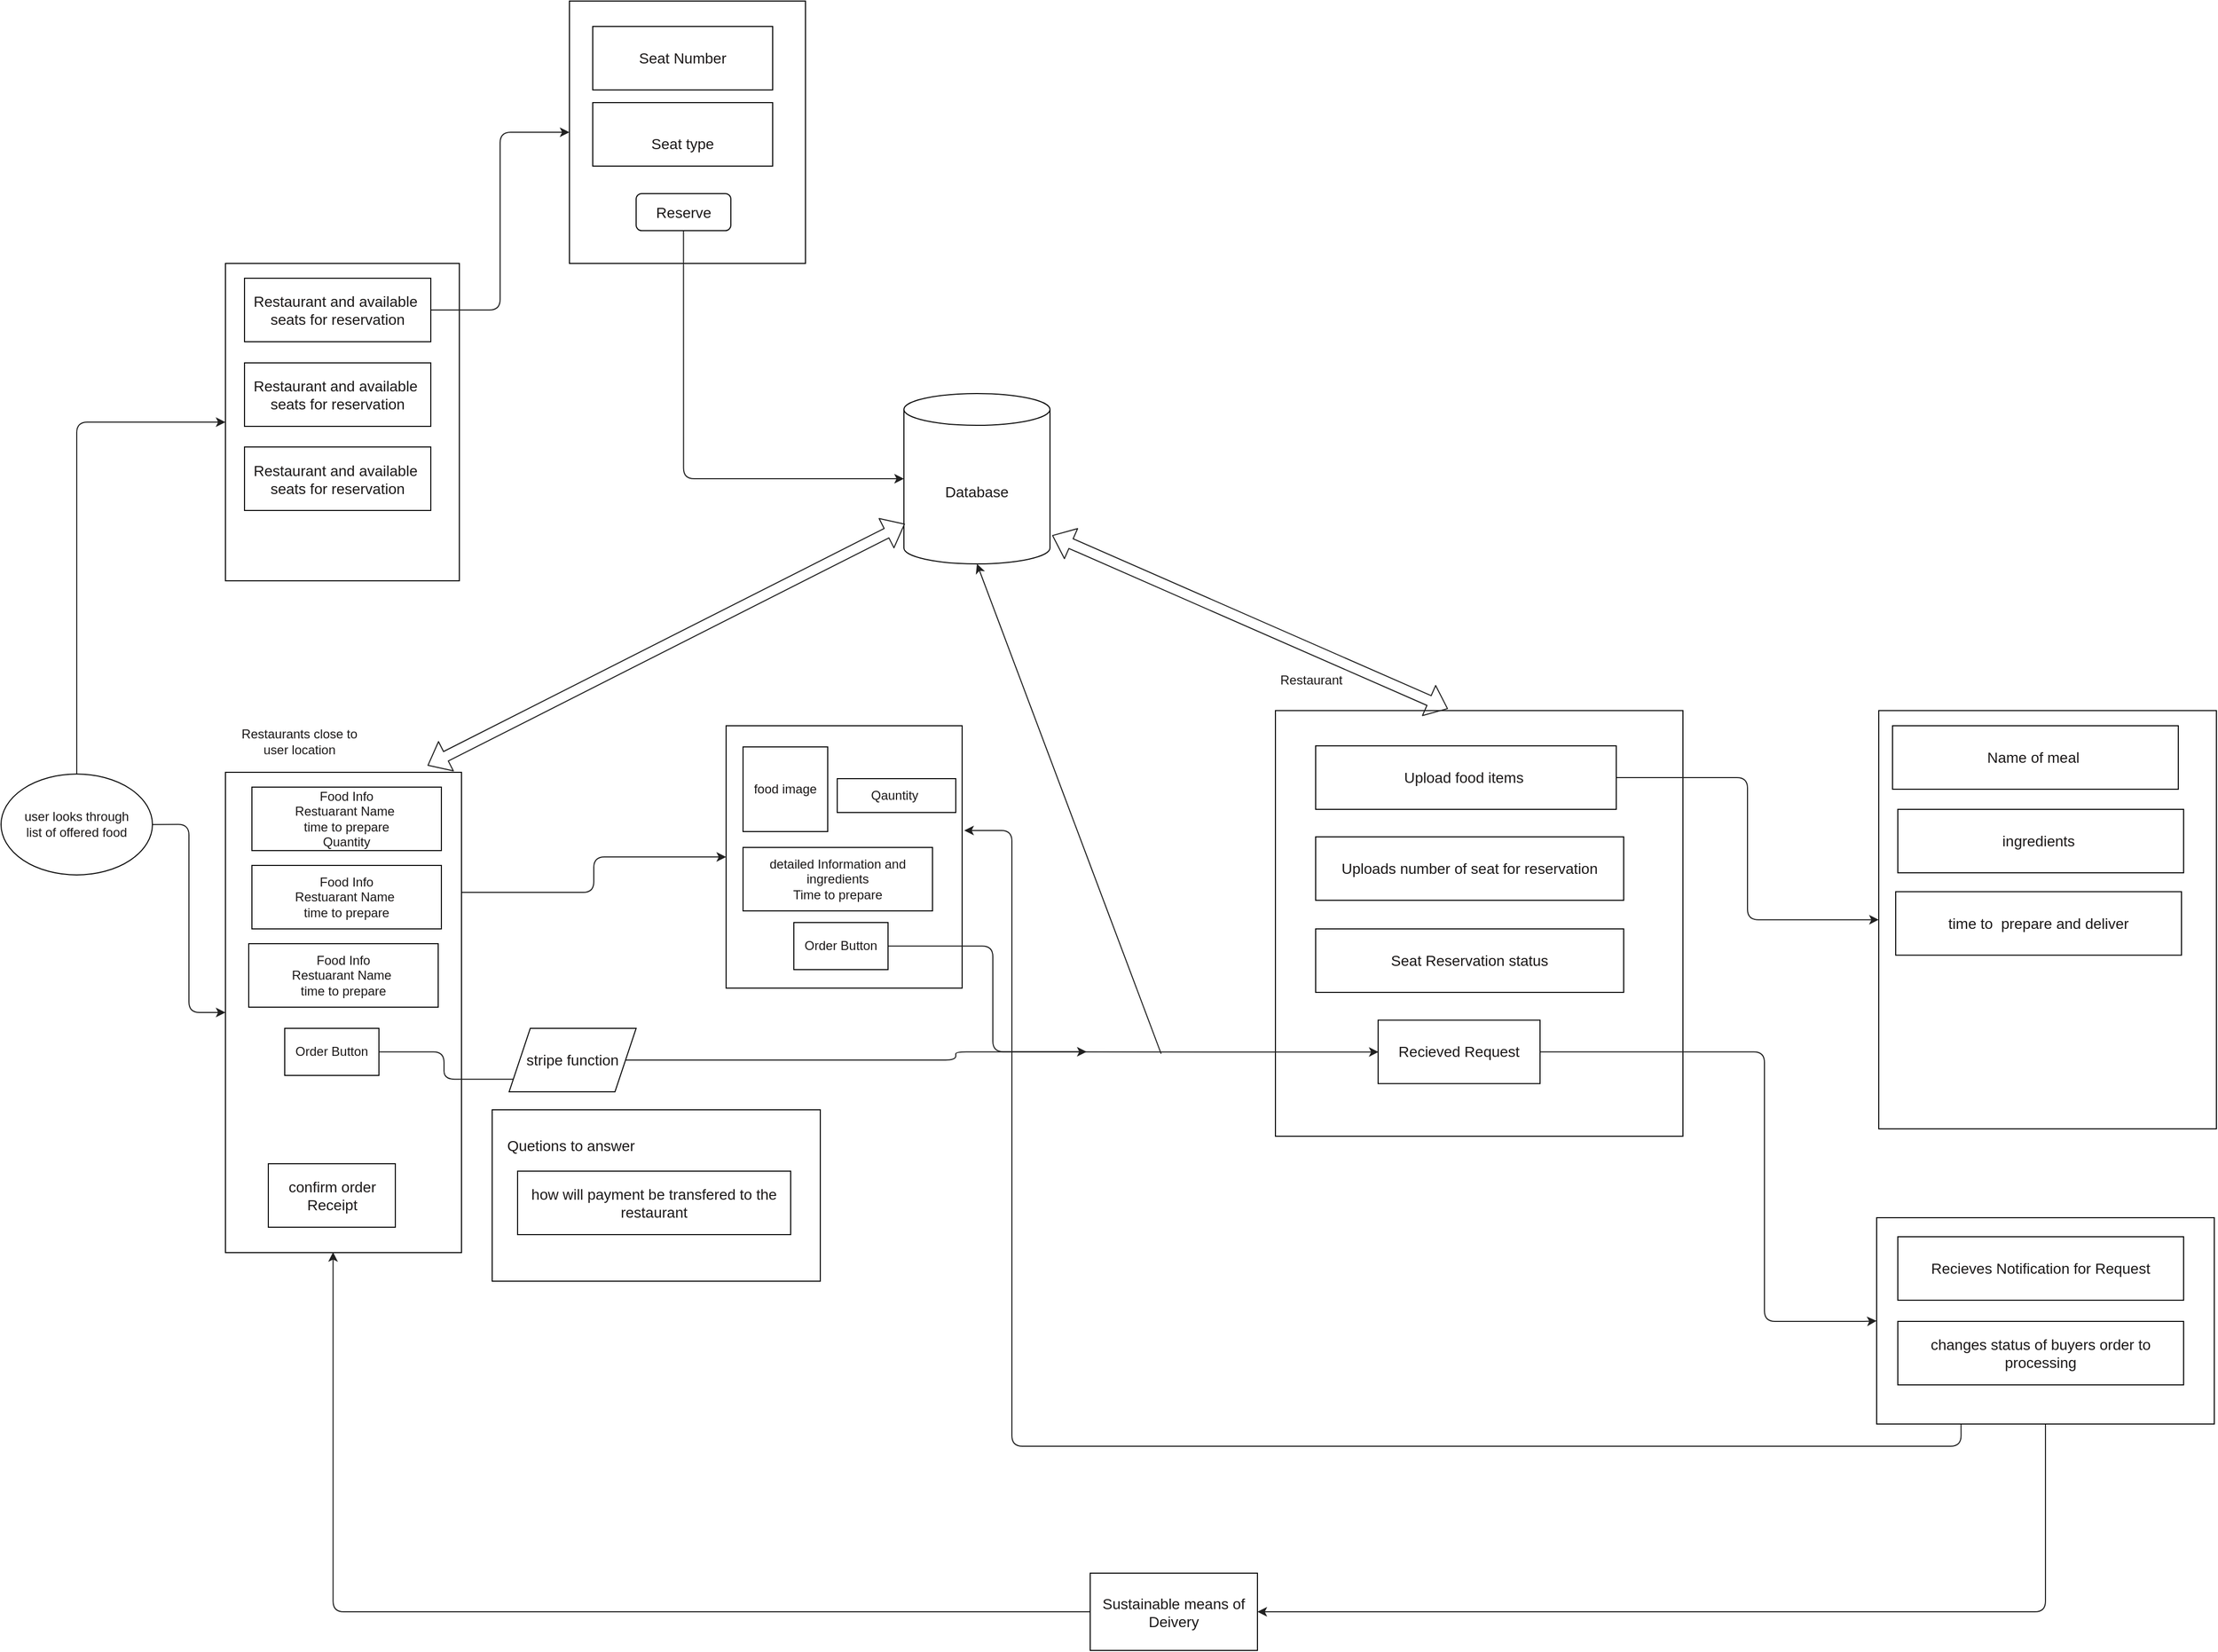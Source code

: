 <mxfile>
    <diagram id="PDvZ9loh4XmoKOorYLTp" name="Page-1">
        <mxGraphModel dx="4926" dy="4088" grid="0" gridSize="10" guides="1" tooltips="1" connect="1" arrows="1" fold="1" page="1" pageScale="1" pageWidth="850" pageHeight="1100" background="#ffffff" math="0" shadow="0">
            <root>
                <mxCell id="0"/>
                <mxCell id="1" parent="0"/>
                <mxCell id="2" value="" style="rounded=0;whiteSpace=wrap;html=1;fillColor=#FFFFFF;strokeColor=#0d0d0d;" vertex="1" parent="1">
                    <mxGeometry x="486" y="99" width="223" height="248" as="geometry"/>
                </mxCell>
                <mxCell id="6" style="edgeStyle=orthogonalEdgeStyle;html=1;exitX=1;exitY=0.5;exitDx=0;exitDy=0;entryX=0;entryY=0.5;entryDx=0;entryDy=0;strokeColor=#212121;" edge="1" parent="1" source="3" target="4">
                    <mxGeometry relative="1" as="geometry"/>
                </mxCell>
                <mxCell id="56" style="edgeStyle=orthogonalEdgeStyle;html=1;exitX=0.5;exitY=0;exitDx=0;exitDy=0;entryX=0;entryY=0.5;entryDx=0;entryDy=0;strokeColor=#212121;fontSize=14;fontColor=#1b1818;" edge="1" parent="1" source="3" target="48">
                    <mxGeometry relative="1" as="geometry"/>
                </mxCell>
                <mxCell id="3" value="&lt;font color=&quot;#1b1818&quot;&gt;user looks through &lt;br&gt;list of offered food&lt;/font&gt;" style="ellipse;whiteSpace=wrap;html=1;strokeColor=#0d0d0d;fillColor=#FFFFFF;" vertex="1" parent="1">
                    <mxGeometry x="-199" y="144.67" width="143" height="95.33" as="geometry"/>
                </mxCell>
                <mxCell id="13" style="edgeStyle=orthogonalEdgeStyle;html=1;exitX=1;exitY=0.25;exitDx=0;exitDy=0;strokeColor=#212121;fontColor=#1b1818;" edge="1" parent="1" source="4" target="2">
                    <mxGeometry relative="1" as="geometry"/>
                </mxCell>
                <mxCell id="4" value="" style="rounded=0;whiteSpace=wrap;html=1;fillColor=#FFFFFF;strokeColor=#0d0d0d;" vertex="1" parent="1">
                    <mxGeometry x="13" y="143" width="223" height="454" as="geometry"/>
                </mxCell>
                <mxCell id="7" value="Food Info&lt;br&gt;Restuarant Name&amp;nbsp;&lt;br&gt;time to prepare&lt;br&gt;Quantity" style="rounded=0;whiteSpace=wrap;html=1;strokeColor=#0d0d0d;fontColor=#1b1818;fillColor=#FFFFFF;" vertex="1" parent="1">
                    <mxGeometry x="38" y="157" width="179" height="60" as="geometry"/>
                </mxCell>
                <mxCell id="8" value="Restaurants close to user location" style="text;html=1;strokeColor=none;fillColor=none;align=center;verticalAlign=middle;whiteSpace=wrap;rounded=0;fontColor=#1b1818;" vertex="1" parent="1">
                    <mxGeometry x="15" y="99" width="136" height="30" as="geometry"/>
                </mxCell>
                <mxCell id="11" value="Food Info&lt;br&gt;Restuarant Name&amp;nbsp;&lt;br&gt;time to prepare" style="rounded=0;whiteSpace=wrap;html=1;strokeColor=#0d0d0d;fontColor=#1b1818;fillColor=#FFFFFF;" vertex="1" parent="1">
                    <mxGeometry x="38" y="231" width="179" height="60" as="geometry"/>
                </mxCell>
                <mxCell id="12" value="Food Info&lt;br&gt;Restuarant Name&amp;nbsp;&lt;br&gt;time to prepare" style="rounded=0;whiteSpace=wrap;html=1;strokeColor=#0d0d0d;fontColor=#1b1818;fillColor=#FFFFFF;" vertex="1" parent="1">
                    <mxGeometry x="35" y="305" width="179" height="60" as="geometry"/>
                </mxCell>
                <mxCell id="14" value="food image" style="whiteSpace=wrap;html=1;aspect=fixed;strokeColor=#0d0d0d;fontColor=#1b1818;fillColor=#FFFFFF;" vertex="1" parent="1">
                    <mxGeometry x="502" y="119" width="80" height="80" as="geometry"/>
                </mxCell>
                <mxCell id="15" value="detailed Information and ingredients&lt;br&gt;Time to prepare" style="rounded=0;whiteSpace=wrap;html=1;strokeColor=#0d0d0d;fontColor=#1b1818;fillColor=#FFFFFF;" vertex="1" parent="1">
                    <mxGeometry x="502" y="214" width="179" height="60" as="geometry"/>
                </mxCell>
                <mxCell id="16" value="" style="rounded=0;whiteSpace=wrap;html=1;strokeColor=#0d0d0d;fontColor=#1b1818;fillColor=#FFFFFF;" vertex="1" parent="1">
                    <mxGeometry x="1005" y="84.67" width="385" height="402.33" as="geometry"/>
                </mxCell>
                <mxCell id="17" value="Restaurant" style="text;html=1;strokeColor=none;fillColor=none;align=center;verticalAlign=middle;whiteSpace=wrap;rounded=0;fontColor=#1b1818;" vertex="1" parent="1">
                    <mxGeometry x="1002" y="41" width="74" height="30" as="geometry"/>
                </mxCell>
                <mxCell id="20" style="edgeStyle=orthogonalEdgeStyle;html=1;exitX=1;exitY=0.5;exitDx=0;exitDy=0;entryX=0.253;entryY=0.802;entryDx=0;entryDy=0;entryPerimeter=0;strokeColor=#212121;fontSize=14;fontColor=#1b1818;startArrow=none;" edge="1" parent="1" source="24" target="16">
                    <mxGeometry relative="1" as="geometry"/>
                </mxCell>
                <mxCell id="18" value="Order Button" style="rounded=0;whiteSpace=wrap;html=1;strokeColor=#0d0d0d;fontColor=#1b1818;fillColor=#FFFFFF;" vertex="1" parent="1">
                    <mxGeometry x="69" y="385" width="89" height="44.5" as="geometry"/>
                </mxCell>
                <mxCell id="30" style="edgeStyle=orthogonalEdgeStyle;html=1;exitX=1;exitY=0.5;exitDx=0;exitDy=0;strokeColor=#212121;fontSize=14;fontColor=#1b1818;" edge="1" parent="1" source="19" target="21">
                    <mxGeometry relative="1" as="geometry"/>
                </mxCell>
                <mxCell id="19" value="&lt;font style=&quot;font-size: 14px;&quot;&gt;Upload food items&amp;nbsp;&lt;/font&gt;" style="rounded=0;whiteSpace=wrap;html=1;strokeColor=#0d0d0d;fontColor=#1b1818;fillColor=#FFFFFF;" vertex="1" parent="1">
                    <mxGeometry x="1043" y="118" width="284" height="60" as="geometry"/>
                </mxCell>
                <mxCell id="21" value="" style="rounded=0;whiteSpace=wrap;html=1;strokeColor=#0d0d0d;fontSize=14;fontColor=#1b1818;fillColor=#FFFFFF;" vertex="1" parent="1">
                    <mxGeometry x="1575" y="84.67" width="319" height="395.33" as="geometry"/>
                </mxCell>
                <mxCell id="23" style="edgeStyle=orthogonalEdgeStyle;html=1;exitX=1;exitY=0.5;exitDx=0;exitDy=0;strokeColor=#212121;fontSize=14;fontColor=#1b1818;" edge="1" parent="1" source="22">
                    <mxGeometry relative="1" as="geometry">
                        <mxPoint x="826.609" y="407.118" as="targetPoint"/>
                        <Array as="points">
                            <mxPoint x="738" y="307"/>
                            <mxPoint x="738" y="407"/>
                        </Array>
                    </mxGeometry>
                </mxCell>
                <mxCell id="22" value="Order Button" style="rounded=0;whiteSpace=wrap;html=1;strokeColor=#0d0d0d;fontColor=#1b1818;fillColor=#FFFFFF;" vertex="1" parent="1">
                    <mxGeometry x="550" y="285" width="89" height="44.5" as="geometry"/>
                </mxCell>
                <mxCell id="25" value="" style="edgeStyle=orthogonalEdgeStyle;html=1;exitX=1;exitY=0.5;exitDx=0;exitDy=0;entryX=0.253;entryY=0.802;entryDx=0;entryDy=0;entryPerimeter=0;strokeColor=#212121;fontSize=14;fontColor=#1b1818;endArrow=none;" edge="1" parent="1" source="18" target="24">
                    <mxGeometry relative="1" as="geometry">
                        <mxPoint x="158" y="407.25" as="sourcePoint"/>
                        <mxPoint x="1102.405" y="407.339" as="targetPoint"/>
                    </mxGeometry>
                </mxCell>
                <mxCell id="24" value="stripe function" style="shape=parallelogram;perimeter=parallelogramPerimeter;whiteSpace=wrap;html=1;fixedSize=1;strokeColor=#0d0d0d;fontSize=14;fontColor=#1b1818;fillColor=#FFFFFF;" vertex="1" parent="1">
                    <mxGeometry x="281" y="385" width="120" height="60" as="geometry"/>
                </mxCell>
                <mxCell id="26" value="" style="rounded=0;whiteSpace=wrap;html=1;strokeColor=#0d0d0d;fontSize=14;fontColor=#1b1818;fillColor=#FFFFFF;" vertex="1" parent="1">
                    <mxGeometry x="265" y="462" width="310" height="162" as="geometry"/>
                </mxCell>
                <mxCell id="27" value="Quetions to answer" style="text;html=1;strokeColor=none;fillColor=none;align=center;verticalAlign=middle;whiteSpace=wrap;rounded=0;fontSize=14;fontColor=#1b1818;" vertex="1" parent="1">
                    <mxGeometry x="278" y="481" width="123" height="30" as="geometry"/>
                </mxCell>
                <mxCell id="28" value="how will payment be transfered to the restaurant" style="rounded=0;whiteSpace=wrap;html=1;strokeColor=#0d0d0d;fontSize=14;fontColor=#1b1818;fillColor=#FFFFFF;" vertex="1" parent="1">
                    <mxGeometry x="289" y="520" width="258" height="60" as="geometry"/>
                </mxCell>
                <mxCell id="35" style="edgeStyle=orthogonalEdgeStyle;html=1;exitX=1;exitY=0.5;exitDx=0;exitDy=0;entryX=0;entryY=0.5;entryDx=0;entryDy=0;strokeColor=#212121;fontSize=14;fontColor=#1b1818;" edge="1" parent="1" source="29" target="34">
                    <mxGeometry relative="1" as="geometry">
                        <Array as="points">
                            <mxPoint x="1467" y="407"/>
                            <mxPoint x="1467" y="662"/>
                            <mxPoint x="1563" y="662"/>
                        </Array>
                    </mxGeometry>
                </mxCell>
                <mxCell id="29" value="Recieved Request" style="rounded=0;whiteSpace=wrap;html=1;strokeColor=#0d0d0d;fontSize=14;fontColor=#1b1818;fillColor=#FFFFFF;" vertex="1" parent="1">
                    <mxGeometry x="1102" y="377.25" width="153" height="60" as="geometry"/>
                </mxCell>
                <mxCell id="31" value="Name of meal&amp;nbsp;" style="rounded=0;whiteSpace=wrap;html=1;strokeColor=#0d0d0d;fontSize=14;fontColor=#1b1818;fillColor=#FFFFFF;" vertex="1" parent="1">
                    <mxGeometry x="1588" y="99" width="270" height="60" as="geometry"/>
                </mxCell>
                <mxCell id="32" value="ingredients&amp;nbsp;" style="rounded=0;whiteSpace=wrap;html=1;strokeColor=#0d0d0d;fontSize=14;fontColor=#1b1818;fillColor=#FFFFFF;" vertex="1" parent="1">
                    <mxGeometry x="1593" y="178" width="270" height="60" as="geometry"/>
                </mxCell>
                <mxCell id="33" value="time to&amp;nbsp; prepare and deliver" style="rounded=0;whiteSpace=wrap;html=1;strokeColor=#0d0d0d;fontSize=14;fontColor=#1b1818;fillColor=#FFFFFF;" vertex="1" parent="1">
                    <mxGeometry x="1591" y="255.84" width="270" height="60" as="geometry"/>
                </mxCell>
                <mxCell id="38" style="edgeStyle=orthogonalEdgeStyle;html=1;exitX=0.25;exitY=1;exitDx=0;exitDy=0;strokeColor=#212121;fontSize=14;fontColor=#1b1818;" edge="1" parent="1" source="34">
                    <mxGeometry relative="1" as="geometry">
                        <mxPoint x="711" y="198" as="targetPoint"/>
                        <Array as="points">
                            <mxPoint x="1653" y="780"/>
                            <mxPoint x="756" y="780"/>
                            <mxPoint x="756" y="198"/>
                        </Array>
                    </mxGeometry>
                </mxCell>
                <mxCell id="44" style="edgeStyle=orthogonalEdgeStyle;html=1;exitX=0.5;exitY=1;exitDx=0;exitDy=0;strokeColor=#212121;fontSize=14;fontColor=#1b1818;entryX=1;entryY=0.5;entryDx=0;entryDy=0;" edge="1" parent="1" source="34" target="43">
                    <mxGeometry relative="1" as="geometry"/>
                </mxCell>
                <mxCell id="34" value="" style="rounded=0;whiteSpace=wrap;html=1;strokeColor=#0d0d0d;fontSize=14;fontColor=#1b1818;fillColor=#FFFFFF;" vertex="1" parent="1">
                    <mxGeometry x="1573" y="564" width="319" height="195" as="geometry"/>
                </mxCell>
                <mxCell id="36" value="Recieves Notification for Request" style="rounded=0;whiteSpace=wrap;html=1;strokeColor=#0d0d0d;fontSize=14;fontColor=#1b1818;fillColor=#FFFFFF;" vertex="1" parent="1">
                    <mxGeometry x="1593" y="582" width="270" height="60" as="geometry"/>
                </mxCell>
                <mxCell id="37" value="changes status of buyers order to processing" style="rounded=0;whiteSpace=wrap;html=1;strokeColor=#0d0d0d;fontSize=14;fontColor=#1b1818;fillColor=#FFFFFF;" vertex="1" parent="1">
                    <mxGeometry x="1593" y="662" width="270" height="60" as="geometry"/>
                </mxCell>
                <mxCell id="39" value="Database" style="shape=cylinder3;whiteSpace=wrap;html=1;boundedLbl=1;backgroundOutline=1;size=15;strokeColor=#0d0d0d;fontSize=14;fontColor=#1b1818;fillColor=#FFFFFF;" vertex="1" parent="1">
                    <mxGeometry x="654" y="-215" width="138" height="161" as="geometry"/>
                </mxCell>
                <mxCell id="40" value="" style="shape=flexArrow;endArrow=classic;startArrow=classic;html=1;strokeColor=#212121;fontSize=14;fontColor=#1b1818;" edge="1" parent="1">
                    <mxGeometry width="100" height="100" relative="1" as="geometry">
                        <mxPoint x="1168" y="83" as="sourcePoint"/>
                        <mxPoint x="794" y="-81" as="targetPoint"/>
                    </mxGeometry>
                </mxCell>
                <mxCell id="42" value="" style="shape=flexArrow;endArrow=classic;startArrow=classic;html=1;strokeColor=#212121;fontSize=14;fontColor=#1b1818;entryX=0.007;entryY=0.765;entryDx=0;entryDy=0;entryPerimeter=0;exitX=0.856;exitY=-0.014;exitDx=0;exitDy=0;exitPerimeter=0;" edge="1" parent="1" source="4" target="39">
                    <mxGeometry width="100" height="100" relative="1" as="geometry">
                        <mxPoint x="430" y="127" as="sourcePoint"/>
                        <mxPoint x="530" y="27" as="targetPoint"/>
                    </mxGeometry>
                </mxCell>
                <mxCell id="45" style="edgeStyle=orthogonalEdgeStyle;html=1;exitX=0;exitY=0.5;exitDx=0;exitDy=0;entryX=0.456;entryY=0.999;entryDx=0;entryDy=0;entryPerimeter=0;strokeColor=#212121;fontSize=14;fontColor=#1b1818;" edge="1" parent="1" source="43" target="4">
                    <mxGeometry relative="1" as="geometry"/>
                </mxCell>
                <mxCell id="43" value="Sustainable means of Deivery" style="rounded=0;whiteSpace=wrap;html=1;strokeColor=#0d0d0d;fontSize=14;fontColor=#1b1818;fillColor=#FFFFFF;" vertex="1" parent="1">
                    <mxGeometry x="830" y="900" width="158" height="73" as="geometry"/>
                </mxCell>
                <mxCell id="46" value="confirm order Receipt" style="rounded=0;whiteSpace=wrap;html=1;strokeColor=#0d0d0d;fontSize=14;fontColor=#1b1818;fillColor=#FFFFFF;" vertex="1" parent="1">
                    <mxGeometry x="53.5" y="513" width="120" height="60" as="geometry"/>
                </mxCell>
                <mxCell id="47" value="Uploads number of seat for reservation" style="rounded=0;whiteSpace=wrap;html=1;strokeColor=#0d0d0d;fontSize=14;fontColor=#1b1818;fillColor=#FFFFFF;" vertex="1" parent="1">
                    <mxGeometry x="1043" y="204" width="291" height="60" as="geometry"/>
                </mxCell>
                <mxCell id="48" value="" style="rounded=0;whiteSpace=wrap;html=1;strokeColor=#0d0d0d;fontSize=14;fontColor=#1b1818;fillColor=#FFFFFF;" vertex="1" parent="1">
                    <mxGeometry x="13" y="-338" width="221" height="300" as="geometry"/>
                </mxCell>
                <mxCell id="53" style="edgeStyle=orthogonalEdgeStyle;html=1;exitX=1;exitY=0.5;exitDx=0;exitDy=0;entryX=0;entryY=0.5;entryDx=0;entryDy=0;strokeColor=#212121;fontSize=14;fontColor=#1b1818;" edge="1" parent="1" source="49" target="52">
                    <mxGeometry relative="1" as="geometry"/>
                </mxCell>
                <mxCell id="49" value="Restaurant and available&amp;nbsp;&lt;br&gt;seats for reservation" style="rounded=0;whiteSpace=wrap;html=1;strokeColor=#0d0d0d;fontSize=14;fontColor=#1b1818;fillColor=#FFFFFF;" vertex="1" parent="1">
                    <mxGeometry x="31" y="-324" width="176" height="60" as="geometry"/>
                </mxCell>
                <mxCell id="50" value="Restaurant and available&amp;nbsp;&lt;br&gt;seats for reservation" style="rounded=0;whiteSpace=wrap;html=1;strokeColor=#0d0d0d;fontSize=14;fontColor=#1b1818;fillColor=#FFFFFF;" vertex="1" parent="1">
                    <mxGeometry x="31" y="-244" width="176" height="60" as="geometry"/>
                </mxCell>
                <mxCell id="51" value="Restaurant and available&amp;nbsp;&lt;br&gt;seats for reservation" style="rounded=0;whiteSpace=wrap;html=1;strokeColor=#0d0d0d;fontSize=14;fontColor=#1b1818;fillColor=#FFFFFF;" vertex="1" parent="1">
                    <mxGeometry x="31" y="-164.5" width="176" height="60" as="geometry"/>
                </mxCell>
                <mxCell id="52" value="" style="rounded=0;whiteSpace=wrap;html=1;fillColor=#FFFFFF;strokeColor=#0d0d0d;" vertex="1" parent="1">
                    <mxGeometry x="338" y="-586" width="223" height="248" as="geometry"/>
                </mxCell>
                <mxCell id="54" value="Seat Number" style="rounded=0;whiteSpace=wrap;html=1;strokeColor=#0d0d0d;fontSize=14;fontColor=#1b1818;fillColor=#FFFFFF;" vertex="1" parent="1">
                    <mxGeometry x="360" y="-562" width="170" height="60" as="geometry"/>
                </mxCell>
                <mxCell id="55" value="&lt;br&gt;Seat type" style="rounded=0;whiteSpace=wrap;html=1;strokeColor=#0d0d0d;fontSize=14;fontColor=#1b1818;fillColor=#FFFFFF;" vertex="1" parent="1">
                    <mxGeometry x="360" y="-490" width="170" height="60" as="geometry"/>
                </mxCell>
                <mxCell id="60" value="" style="endArrow=classic;html=1;strokeColor=#212121;fontSize=14;fontColor=#1b1818;entryX=0.5;entryY=1;entryDx=0;entryDy=0;entryPerimeter=0;" edge="1" parent="1" target="39">
                    <mxGeometry width="50" height="50" relative="1" as="geometry">
                        <mxPoint x="897" y="409" as="sourcePoint"/>
                        <mxPoint x="523" y="209" as="targetPoint"/>
                    </mxGeometry>
                </mxCell>
                <mxCell id="65" style="edgeStyle=orthogonalEdgeStyle;html=1;exitX=0.5;exitY=1;exitDx=0;exitDy=0;strokeColor=#212121;fontSize=14;fontColor=#1b1818;entryX=0;entryY=0.5;entryDx=0;entryDy=0;entryPerimeter=0;" edge="1" parent="1" source="62" target="39">
                    <mxGeometry relative="1" as="geometry">
                        <mxPoint x="417.885" y="-152.345" as="targetPoint"/>
                    </mxGeometry>
                </mxCell>
                <mxCell id="62" value="Reserve" style="rounded=1;whiteSpace=wrap;html=1;strokeColor=#0d0d0d;fontSize=14;fontColor=#1b1818;fillColor=#FFFFFF;" vertex="1" parent="1">
                    <mxGeometry x="401" y="-404" width="89.5" height="35" as="geometry"/>
                </mxCell>
                <mxCell id="66" value="Qauntity&amp;nbsp;" style="rounded=0;whiteSpace=wrap;html=1;strokeColor=#0d0d0d;fontColor=#1b1818;fillColor=#FFFFFF;" vertex="1" parent="1">
                    <mxGeometry x="591" y="149" width="112" height="32" as="geometry"/>
                </mxCell>
                <mxCell id="67" value="Seat Reservation status" style="rounded=0;whiteSpace=wrap;html=1;strokeColor=#0d0d0d;fontSize=14;fontColor=#1b1818;fillColor=#FFFFFF;" vertex="1" parent="1">
                    <mxGeometry x="1043" y="291" width="291" height="60" as="geometry"/>
                </mxCell>
            </root>
        </mxGraphModel>
    </diagram>
</mxfile>